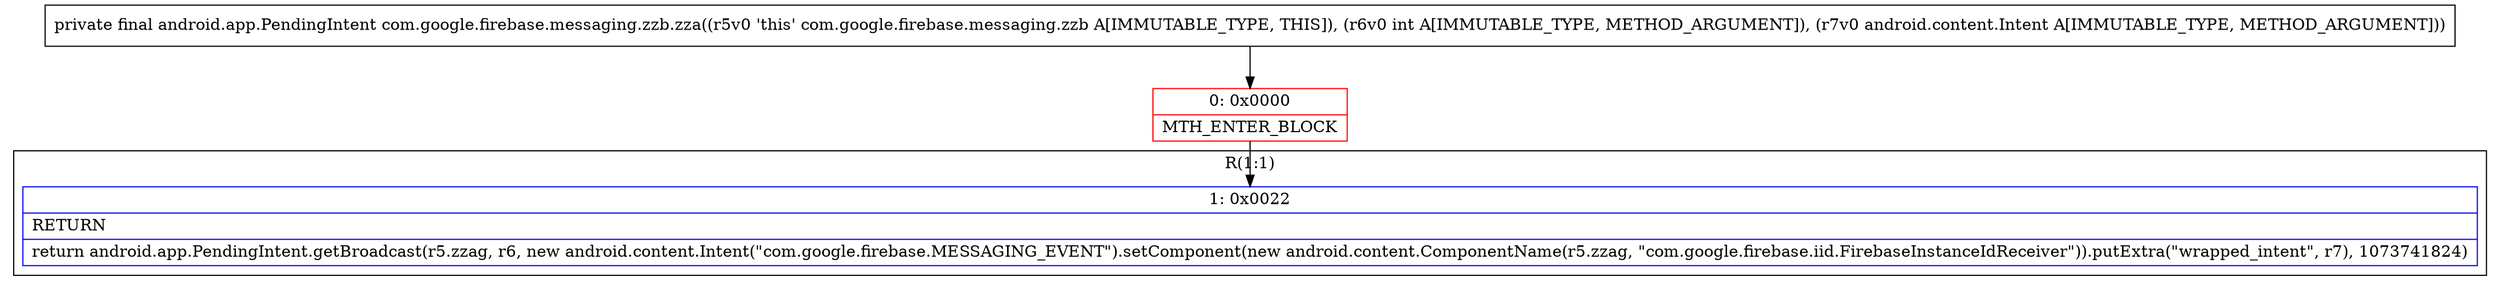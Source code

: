 digraph "CFG forcom.google.firebase.messaging.zzb.zza(ILandroid\/content\/Intent;)Landroid\/app\/PendingIntent;" {
subgraph cluster_Region_673769925 {
label = "R(1:1)";
node [shape=record,color=blue];
Node_1 [shape=record,label="{1\:\ 0x0022|RETURN\l|return android.app.PendingIntent.getBroadcast(r5.zzag, r6, new android.content.Intent(\"com.google.firebase.MESSAGING_EVENT\").setComponent(new android.content.ComponentName(r5.zzag, \"com.google.firebase.iid.FirebaseInstanceIdReceiver\")).putExtra(\"wrapped_intent\", r7), 1073741824)\l}"];
}
Node_0 [shape=record,color=red,label="{0\:\ 0x0000|MTH_ENTER_BLOCK\l}"];
MethodNode[shape=record,label="{private final android.app.PendingIntent com.google.firebase.messaging.zzb.zza((r5v0 'this' com.google.firebase.messaging.zzb A[IMMUTABLE_TYPE, THIS]), (r6v0 int A[IMMUTABLE_TYPE, METHOD_ARGUMENT]), (r7v0 android.content.Intent A[IMMUTABLE_TYPE, METHOD_ARGUMENT])) }"];
MethodNode -> Node_0;
Node_0 -> Node_1;
}

